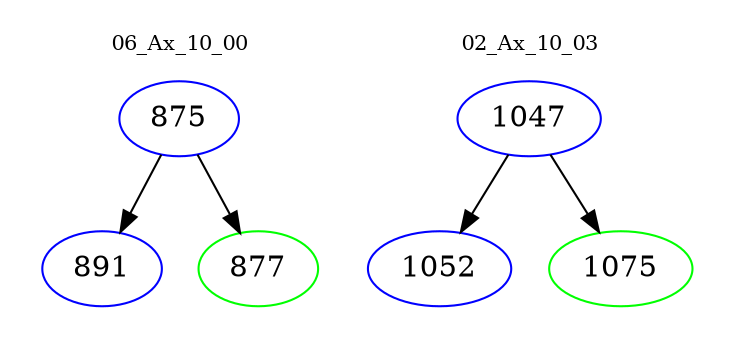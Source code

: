 digraph{
subgraph cluster_0 {
color = white
label = "06_Ax_10_00";
fontsize=10;
T0_875 [label="875", color="blue"]
T0_875 -> T0_891 [color="black"]
T0_891 [label="891", color="blue"]
T0_875 -> T0_877 [color="black"]
T0_877 [label="877", color="green"]
}
subgraph cluster_1 {
color = white
label = "02_Ax_10_03";
fontsize=10;
T1_1047 [label="1047", color="blue"]
T1_1047 -> T1_1052 [color="black"]
T1_1052 [label="1052", color="blue"]
T1_1047 -> T1_1075 [color="black"]
T1_1075 [label="1075", color="green"]
}
}

